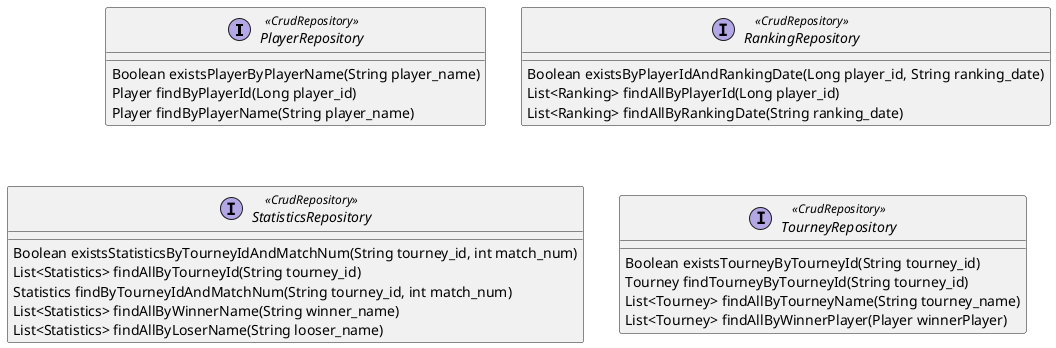 @startuml
'https://plantuml.com/class-diagram

interface PlayerRepository <<CrudRepository>>{
     Boolean existsPlayerByPlayerName(String player_name)
     Player findByPlayerId(Long player_id)
     Player findByPlayerName(String player_name)
}

interface RankingRepository<<CrudRepository>>{
    Boolean existsByPlayerIdAndRankingDate(Long player_id, String ranking_date)
    List<Ranking> findAllByPlayerId(Long player_id)
    List<Ranking> findAllByRankingDate(String ranking_date)
}

interface StatisticsRepository<<CrudRepository>>{
     Boolean existsStatisticsByTourneyIdAndMatchNum(String tourney_id, int match_num)
     List<Statistics> findAllByTourneyId(String tourney_id)
     Statistics findByTourneyIdAndMatchNum(String tourney_id, int match_num)
     List<Statistics> findAllByWinnerName(String winner_name)
     List<Statistics> findAllByLoserName(String looser_name)
}

interface TourneyRepository<<CrudRepository>>{
    Boolean existsTourneyByTourneyId(String tourney_id)
    Tourney findTourneyByTourneyId(String tourney_id)
    List<Tourney> findAllByTourneyName(String tourney_name)
    List<Tourney> findAllByWinnerPlayer(Player winnerPlayer)
}



@enduml
